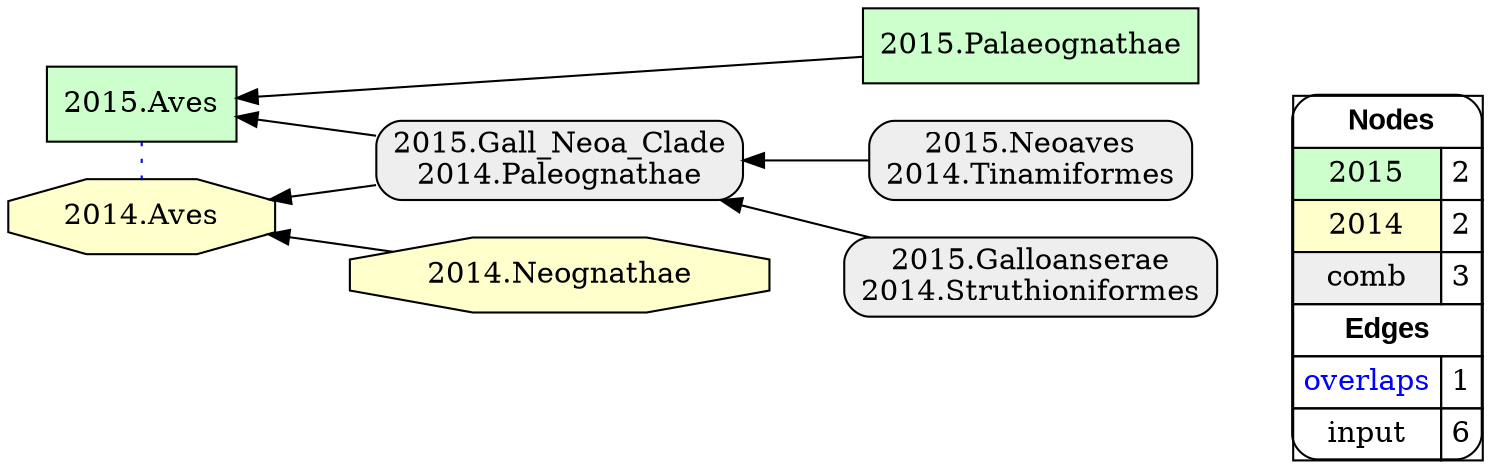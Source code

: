digraph{
rankdir=RL
node[shape=box style=filled fillcolor="#CCFFCC"] 
"2015.Palaeognathae"
"2015.Aves"
node[shape=octagon style=filled fillcolor="#FFFFCC"] 
"2014.Aves"
"2014.Neognathae"
node[shape=box style="filled,rounded" fillcolor="#EEEEEE"] 
"2015.Gall_Neoa_Clade\n2014.Paleognathae"
"2015.Neoaves\n2014.Tinamiformes"
"2015.Galloanserae\n2014.Struthioniformes"
edge[arrowhead=none style=dotted color="#0000FF" constraint=false penwidth=1]
"2015.Aves" -> "2014.Aves"
edge[arrowhead=normal style=solid color="#000000" constraint=true penwidth=1]
"2015.Gall_Neoa_Clade\n2014.Paleognathae" -> "2015.Aves"
"2015.Gall_Neoa_Clade\n2014.Paleognathae" -> "2014.Aves"
"2015.Galloanserae\n2014.Struthioniformes" -> "2015.Gall_Neoa_Clade\n2014.Paleognathae"
"2015.Neoaves\n2014.Tinamiformes" -> "2015.Gall_Neoa_Clade\n2014.Paleognathae"
"2015.Palaeognathae" -> "2015.Aves"
"2014.Neognathae" -> "2014.Aves"
edge[arrowhead=normal style=dotted color="#000000" constraint=true penwidth=1]
node[shape=box] 
{rank=source Legend [fillcolor= white margin=0 label=< 
 <TABLE BORDER="0" CELLBORDER="1" CELLSPACING="0" CELLPADDING="4"> 
<TR> <TD COLSPAN="2"><font face="Arial Black"> Nodes</font></TD> </TR> 
<TR> 
 <TD bgcolor="#CCFFCC">2015</TD> 
 <TD>2</TD> 
 </TR> 
<TR> 
 <TD bgcolor="#FFFFCC">2014</TD> 
 <TD>2</TD> 
 </TR> 
<TR> 
 <TD bgcolor="#EEEEEE">comb</TD> 
 <TD>3</TD> 
 </TR> 
<TR> <TD COLSPAN="2"><font face = "Arial Black"> Edges </font></TD> </TR> 
<TR> 
 <TD><font color ="#0000FF">overlaps</font></TD> 
 <TD>1</TD> 
 </TR> 
<TR> 
 <TD><font color ="#000000">input</font></TD> 
 <TD>6</TD> 
 </TR> 
</TABLE> 
 >] } 
}